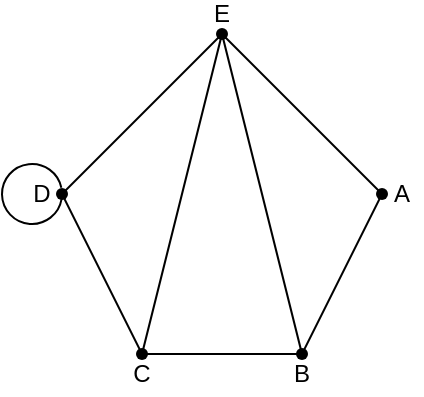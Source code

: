<mxfile version="21.3.0" type="github">
  <diagram name="Halaman-1" id="RIHxfKF27ukJAbNkq-xj">
    <mxGraphModel dx="772" dy="334" grid="1" gridSize="10" guides="1" tooltips="1" connect="1" arrows="1" fold="1" page="1" pageScale="1" pageWidth="1920" pageHeight="1200" math="0" shadow="0">
      <root>
        <mxCell id="0" />
        <mxCell id="1" parent="0" />
        <mxCell id="F_WFCK6vb-M2fTQ1Jq6k-27" value="" style="shape=waypoint;sketch=0;fillStyle=solid;size=6;pointerEvents=1;points=[];fillColor=none;resizable=0;rotatable=0;perimeter=centerPerimeter;snapToPoint=1;" vertex="1" parent="1">
          <mxGeometry x="630" y="390" width="20" height="20" as="geometry" />
        </mxCell>
        <mxCell id="F_WFCK6vb-M2fTQ1Jq6k-28" value="" style="shape=waypoint;sketch=0;fillStyle=solid;size=6;pointerEvents=1;points=[];fillColor=none;resizable=0;rotatable=0;perimeter=centerPerimeter;snapToPoint=1;" vertex="1" parent="1">
          <mxGeometry x="550" y="470" width="20" height="20" as="geometry" />
        </mxCell>
        <mxCell id="F_WFCK6vb-M2fTQ1Jq6k-29" value="" style="shape=waypoint;sketch=0;fillStyle=solid;size=6;pointerEvents=1;points=[];fillColor=none;resizable=0;rotatable=0;perimeter=centerPerimeter;snapToPoint=1;" vertex="1" parent="1">
          <mxGeometry x="710" y="470" width="20" height="20" as="geometry" />
        </mxCell>
        <mxCell id="F_WFCK6vb-M2fTQ1Jq6k-30" value="" style="shape=waypoint;sketch=0;fillStyle=solid;size=6;pointerEvents=1;points=[];fillColor=none;resizable=0;rotatable=0;perimeter=centerPerimeter;snapToPoint=1;" vertex="1" parent="1">
          <mxGeometry x="590" y="550" width="20" height="20" as="geometry" />
        </mxCell>
        <mxCell id="F_WFCK6vb-M2fTQ1Jq6k-31" value="" style="shape=waypoint;sketch=0;fillStyle=solid;size=6;pointerEvents=1;points=[];fillColor=none;resizable=0;rotatable=0;perimeter=centerPerimeter;snapToPoint=1;" vertex="1" parent="1">
          <mxGeometry x="670" y="550" width="20" height="20" as="geometry" />
        </mxCell>
        <mxCell id="F_WFCK6vb-M2fTQ1Jq6k-32" value="" style="endArrow=none;html=1;rounded=0;entryX=0.107;entryY=0.8;entryDx=0;entryDy=0;entryPerimeter=0;" edge="1" parent="1" target="F_WFCK6vb-M2fTQ1Jq6k-27">
          <mxGeometry width="50" height="50" relative="1" as="geometry">
            <mxPoint x="560" y="480" as="sourcePoint" />
            <mxPoint x="610" y="430" as="targetPoint" />
          </mxGeometry>
        </mxCell>
        <mxCell id="F_WFCK6vb-M2fTQ1Jq6k-33" value="" style="endArrow=none;html=1;rounded=0;" edge="1" parent="1" target="F_WFCK6vb-M2fTQ1Jq6k-29">
          <mxGeometry width="50" height="50" relative="1" as="geometry">
            <mxPoint x="640" y="400" as="sourcePoint" />
            <mxPoint x="690" y="350" as="targetPoint" />
          </mxGeometry>
        </mxCell>
        <mxCell id="F_WFCK6vb-M2fTQ1Jq6k-34" value="" style="endArrow=none;html=1;rounded=0;exitX=0.038;exitY=0.352;exitDx=0;exitDy=0;exitPerimeter=0;" edge="1" parent="1" source="F_WFCK6vb-M2fTQ1Jq6k-30">
          <mxGeometry width="50" height="50" relative="1" as="geometry">
            <mxPoint x="510" y="530" as="sourcePoint" />
            <mxPoint x="560" y="480" as="targetPoint" />
          </mxGeometry>
        </mxCell>
        <mxCell id="F_WFCK6vb-M2fTQ1Jq6k-35" value="" style="endArrow=none;html=1;rounded=0;" edge="1" parent="1" source="F_WFCK6vb-M2fTQ1Jq6k-31">
          <mxGeometry width="50" height="50" relative="1" as="geometry">
            <mxPoint x="670" y="530" as="sourcePoint" />
            <mxPoint x="720" y="480" as="targetPoint" />
          </mxGeometry>
        </mxCell>
        <mxCell id="F_WFCK6vb-M2fTQ1Jq6k-36" value="" style="endArrow=none;html=1;rounded=0;" edge="1" parent="1" source="F_WFCK6vb-M2fTQ1Jq6k-31">
          <mxGeometry width="50" height="50" relative="1" as="geometry">
            <mxPoint x="599.289" y="610" as="sourcePoint" />
            <mxPoint x="599.289" y="560" as="targetPoint" />
          </mxGeometry>
        </mxCell>
        <mxCell id="F_WFCK6vb-M2fTQ1Jq6k-37" value="" style="endArrow=none;html=1;rounded=0;entryX=0.452;entryY=0.8;entryDx=0;entryDy=0;entryPerimeter=0;" edge="1" parent="1" source="F_WFCK6vb-M2fTQ1Jq6k-30" target="F_WFCK6vb-M2fTQ1Jq6k-27">
          <mxGeometry width="50" height="50" relative="1" as="geometry">
            <mxPoint x="590" y="480" as="sourcePoint" />
            <mxPoint x="640" y="430" as="targetPoint" />
          </mxGeometry>
        </mxCell>
        <mxCell id="F_WFCK6vb-M2fTQ1Jq6k-38" value="" style="endArrow=none;html=1;rounded=0;exitX=0.141;exitY=0.283;exitDx=0;exitDy=0;exitPerimeter=0;" edge="1" parent="1" source="F_WFCK6vb-M2fTQ1Jq6k-31">
          <mxGeometry width="50" height="50" relative="1" as="geometry">
            <mxPoint x="610" y="570" as="sourcePoint" />
            <mxPoint x="640" y="400" as="targetPoint" />
          </mxGeometry>
        </mxCell>
        <mxCell id="F_WFCK6vb-M2fTQ1Jq6k-39" value="" style="verticalLabelPosition=bottom;verticalAlign=top;html=1;shape=mxgraph.basic.arc;startAngle=0.277;endAngle=0.217;" vertex="1" parent="1">
          <mxGeometry x="530" y="465" width="30" height="30" as="geometry" />
        </mxCell>
        <mxCell id="F_WFCK6vb-M2fTQ1Jq6k-41" value="B" style="text;html=1;strokeColor=none;fillColor=none;align=center;verticalAlign=middle;whiteSpace=wrap;rounded=0;" vertex="1" parent="1">
          <mxGeometry x="655" y="560" width="50" height="20" as="geometry" />
        </mxCell>
        <mxCell id="F_WFCK6vb-M2fTQ1Jq6k-42" value="A" style="text;html=1;strokeColor=none;fillColor=none;align=center;verticalAlign=middle;whiteSpace=wrap;rounded=0;" vertex="1" parent="1">
          <mxGeometry x="720" y="470" width="20" height="20" as="geometry" />
        </mxCell>
        <mxCell id="F_WFCK6vb-M2fTQ1Jq6k-46" value="C" style="text;html=1;strokeColor=none;fillColor=none;align=center;verticalAlign=middle;whiteSpace=wrap;rounded=0;" vertex="1" parent="1">
          <mxGeometry x="590" y="565" width="20" height="10" as="geometry" />
        </mxCell>
        <mxCell id="F_WFCK6vb-M2fTQ1Jq6k-47" value="D" style="text;html=1;strokeColor=none;fillColor=none;align=center;verticalAlign=middle;whiteSpace=wrap;rounded=0;" vertex="1" parent="1">
          <mxGeometry x="540" y="475" width="20" height="10" as="geometry" />
        </mxCell>
        <mxCell id="F_WFCK6vb-M2fTQ1Jq6k-51" value="E" style="text;html=1;strokeColor=none;fillColor=none;align=center;verticalAlign=middle;whiteSpace=wrap;rounded=0;" vertex="1" parent="1">
          <mxGeometry x="630" y="390" width="20" as="geometry" />
        </mxCell>
      </root>
    </mxGraphModel>
  </diagram>
</mxfile>
